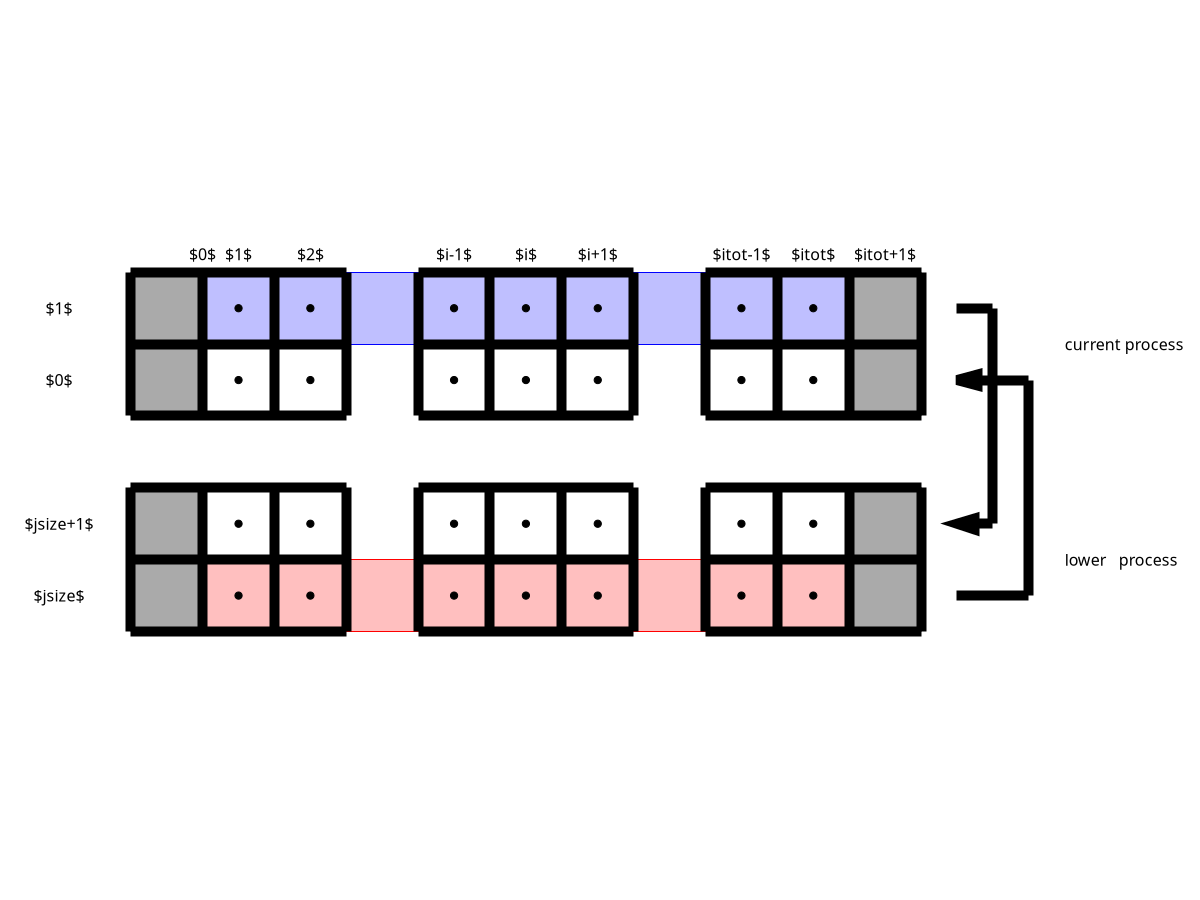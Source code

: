 reset
{
  set terminal epslatex color standalone header '\usepackage{amsmath}' size 16,6 font ',20'
  set output 'boundary_conditions1.tex'
  unset border
  set noxtics
  set noytics
  set size ratio -1.
  set xrange [-1.5:14.5]
  set yrange [-3.0: 3.0]
  set linestyle 1 lw 10 lc rgb '#000000'
  set style arrow 1 nohead ls 1
# shadow
# lower process
  set object rectangle from first  1,-1.5 to first 10, -2.5 fc rgb '#FF0000' fillstyle solid 0.25 border lc rgb '#FF0000' back
  set object rectangle from first  0,-0.5 to first  1, -2.5 fc rgb '#AAAAAA' fillstyle solid 1.00 border lc rgb '#AAAAAA' back
  set object rectangle from first 10,-0.5 to first 11, -2.5 fc rgb '#AAAAAA' fillstyle solid 1.00 border lc rgb '#AAAAAA' back
# upper process
  set object rectangle from first  1,1.5 to first 10, 2.5 fc rgb '#0000FF' fillstyle solid 0.25 border lc rgb '#0000FF' back
  set object rectangle from first  0,0.5 to first  1, 2.5 fc rgb '#AAAAAA' fillstyle solid 1.00 border lc rgb '#AAAAAA' back
  set object rectangle from first 10,0.5 to first 11, 2.5 fc rgb '#AAAAAA' fillstyle solid 1.00 border lc rgb '#AAAAAA' back
# 9 3x3 grids
  do for [x0=0:8:4] {
    do for [i=0:3] {
      set arrow from first x0+i,0.5   to first x0+i,2.5   as 1
    }
    do for [j=0:2] {
      set arrow from first x0+0,j+0.5 to first x0+3,j+0.5 as 1
    }
  }
  do for [x0=0:8:4] {
    do for [i=0:3] {
      set arrow from first x0+i,-0.5   to first x0+i,-2.5   as 1
    }
    do for [j=0:2] {
      set arrow from first x0+0,-j-0.5 to first x0+3,-j-0.5 as 1
    }
  }
# pressure points
  do for [y0=-2:2] {
    if(y0 != 0){
      set object circle at first 1.0,y0 size first 0.05 fill solid fc rgb '#000000'
      do for [x0=1:9] {
        if(x0 != 3 && x0 != 7){
          set object circle at first x0+0.5,y0 size first 0.05 fill solid fc rgb '#000000'
        }
      }
      set object circle at first 10.,y0 size first 0.05 fill solid fc rgb '#000000'
    }
  }
# index labels
# x
  set label '$0$'       at first  1.0, 2.75 center
  set label '$1$'       at first  1.5, 2.75 center
  set label '$2$'       at first  2.5, 2.75 center
  set label '$i-1$'     at first  4.5, 2.75 center
  set label '$i$'       at first  5.5, 2.75 center
  set label '$i+1$'     at first  6.5, 2.75 center
  set label '$itot-1$'  at first  8.5, 2.75 center
  set label '$itot$'    at first  9.5, 2.75 center
  set label '$itot+1$'  at first 10.5, 2.75 center
# y
  set label '$jsize$'   at first -1.0, -2.0 center
  set label '$jsize+1$' at first -1.0, -1.0 center
  set label '$0$'       at first -1.0,  1.0 center
  set label '$1$'       at first -1.0,  2.0 center
# exchange arrows
  set style line 3 lc rgb '#000000' lw 10
  set style arrow 3 head size 0.3,15 filled front ls 3
  set style arrow 4 nohead front ls 3
# from upper to lower
  set arrow from first 11.5,  2. to first 12.0,  2. as 4
  set arrow from first 12.0,  2. to first 12.0, -1. as 4
  set arrow from first 12.0, -1. to first 11.5, -1. as 3
# from upper to lower
  set arrow from first 11.5, -2. to first 12.5, -2. as 4
  set arrow from first 12.5, -2. to first 12.5,  1. as 4
  set arrow from first 12.5,  1. to first 11.5,  1. as 3
# process
  set label 'lower   process' left at first 13.0, -1.5
  set label 'current process' left at first 13.0,  1.5
  plot \
    NaN notitle
}

reset
{
  set terminal epslatex color standalone header '\usepackage{amsmath}' size 16,6 font ',20'
  set output 'boundary_conditions2.tex'
  unset border
  set noxtics
  set noytics
  set size ratio -1.
  set xrange [-1.5:14.5]
  set yrange [-3.0: 3.0]
  set linestyle 1 lw 10 lc rgb '#000000'
  set style arrow 1 nohead ls 1
# shadow
# lower process
  set object rectangle from first  1,-1.5 to first 10, -2.5 fc rgb '#0000FF' fillstyle solid 0.25 border lc rgb '#0000FF' back
  set object rectangle from first  0,-0.5 to first  1, -2.5 fc rgb '#AAAAAA' fillstyle solid 1.00 border lc rgb '#AAAAAA' back
  set object rectangle from first 10,-0.5 to first 11, -2.5 fc rgb '#AAAAAA' fillstyle solid 1.00 border lc rgb '#AAAAAA' back
# upper process
  set object rectangle from first  1,1.5 to first 10, 2.5 fc rgb '#33AA00' fillstyle solid 0.25 border lc rgb '#33AA00' back
  set object rectangle from first  0,0.5 to first  1, 2.5 fc rgb '#AAAAAA' fillstyle solid 1.00 border lc rgb '#AAAAAA' back
  set object rectangle from first 10,0.5 to first 11, 2.5 fc rgb '#AAAAAA' fillstyle solid 1.00 border lc rgb '#AAAAAA' back
# 9 3x3 grids
  do for [x0=0:8:4] {
    do for [i=0:3] {
      set arrow from first x0+i,0.5   to first x0+i,2.5   as 1
    }
    do for [j=0:2] {
      set arrow from first x0+0,j+0.5 to first x0+3,j+0.5 as 1
    }
  }
  do for [x0=0:8:4] {
    do for [i=0:3] {
      set arrow from first x0+i,-0.5   to first x0+i,-2.5   as 1
    }
    do for [j=0:2] {
      set arrow from first x0+0,-j-0.5 to first x0+3,-j-0.5 as 1
    }
  }
# pressure points
  do for [y0=-2:2] {
    if(y0 != 0){
      set object circle at first 1.0,y0 size first 0.05 fill solid fc rgb '#000000'
      do for [x0=1:9] {
        if(x0 != 3 && x0 != 7){
          set object circle at first x0+0.5,y0 size first 0.05 fill solid fc rgb '#000000'
        }
      }
      set object circle at first 10.,y0 size first 0.05 fill solid fc rgb '#000000'
    }
  }
# index labels
# x
  set label '$0$'       at first  1.0, 2.75 center
  set label '$1$'       at first  1.5, 2.75 center
  set label '$2$'       at first  2.5, 2.75 center
  set label '$i-1$'     at first  4.5, 2.75 center
  set label '$i$'       at first  5.5, 2.75 center
  set label '$i+1$'     at first  6.5, 2.75 center
  set label '$itot-1$'  at first  8.5, 2.75 center
  set label '$itot$'    at first  9.5, 2.75 center
  set label '$itot+1$'  at first 10.5, 2.75 center
# y
  set label '$jsize$'   at first -1.0, -2.0 center
  set label '$jsize+1$' at first -1.0, -1.0 center
  set label '$0$'       at first -1.0,  1.0 center
  set label '$1$'       at first -1.0,  2.0 center
# exchange arrows
  set style line 3 lc rgb '#000000' lw 10
  set style arrow 3 head size 0.3,15 filled front ls 3
  set style arrow 4 nohead front ls 3
# from upper to lower
  set arrow from first 11.5,  2. to first 12.0,  2. as 4
  set arrow from first 12.0,  2. to first 12.0, -1. as 4
  set arrow from first 12.0, -1. to first 11.5, -1. as 3
# from upper to lower
  set arrow from first 11.5, -2. to first 12.5, -2. as 4
  set arrow from first 12.5, -2. to first 12.5,  1. as 4
  set arrow from first 12.5,  1. to first 11.5,  1. as 3
# process
  set label 'current process' left at first 13.0, -1.5
  set label 'upper   process' left at first 13.0,  1.5
  plot \
    NaN notitle
}

